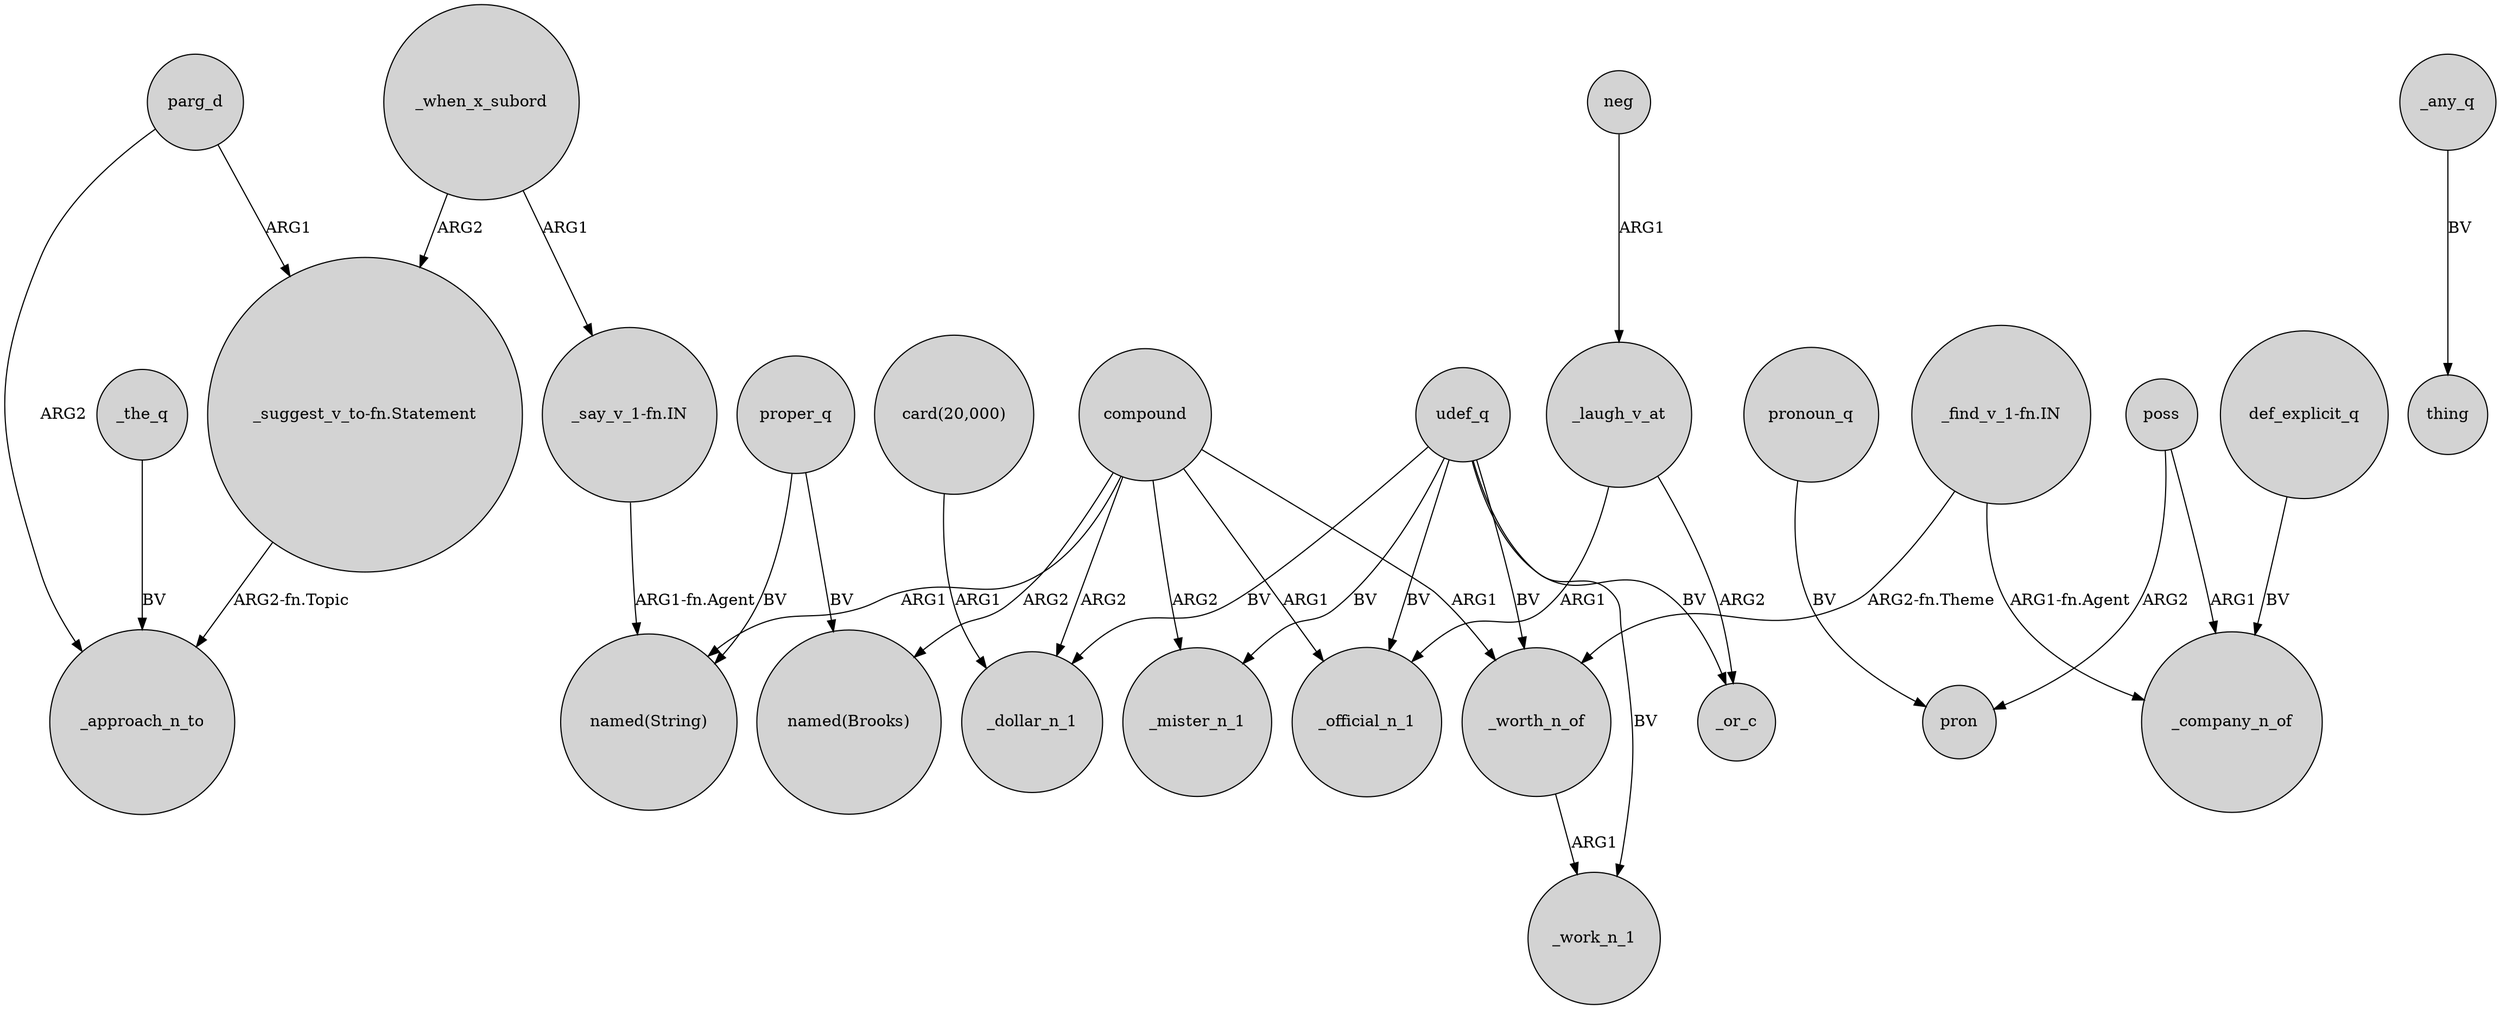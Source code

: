 digraph {
	node [shape=circle style=filled]
	_laugh_v_at -> _official_n_1 [label=ARG1]
	poss -> pron [label=ARG2]
	proper_q -> "named(String)" [label=BV]
	neg -> _laugh_v_at [label=ARG1]
	compound -> _mister_n_1 [label=ARG2]
	parg_d -> _approach_n_to [label=ARG2]
	udef_q -> _mister_n_1 [label=BV]
	parg_d -> "_suggest_v_to-fn.Statement" [label=ARG1]
	"_say_v_1-fn.IN" -> "named(String)" [label="ARG1-fn.Agent"]
	udef_q -> _or_c [label=BV]
	_the_q -> _approach_n_to [label=BV]
	_worth_n_of -> _work_n_1 [label=ARG1]
	compound -> _worth_n_of [label=ARG1]
	"_find_v_1-fn.IN" -> _worth_n_of [label="ARG2-fn.Theme"]
	def_explicit_q -> _company_n_of [label=BV]
	pronoun_q -> pron [label=BV]
	"card(20,000)" -> _dollar_n_1 [label=ARG1]
	_when_x_subord -> "_suggest_v_to-fn.Statement" [label=ARG2]
	udef_q -> _official_n_1 [label=BV]
	udef_q -> _work_n_1 [label=BV]
	"_find_v_1-fn.IN" -> _company_n_of [label="ARG1-fn.Agent"]
	compound -> "named(Brooks)" [label=ARG2]
	_any_q -> thing [label=BV]
	compound -> _official_n_1 [label=ARG1]
	_laugh_v_at -> _or_c [label=ARG2]
	proper_q -> "named(Brooks)" [label=BV]
	poss -> _company_n_of [label=ARG1]
	compound -> _dollar_n_1 [label=ARG2]
	_when_x_subord -> "_say_v_1-fn.IN" [label=ARG1]
	"_suggest_v_to-fn.Statement" -> _approach_n_to [label="ARG2-fn.Topic"]
	udef_q -> _dollar_n_1 [label=BV]
	compound -> "named(String)" [label=ARG1]
	udef_q -> _worth_n_of [label=BV]
}
